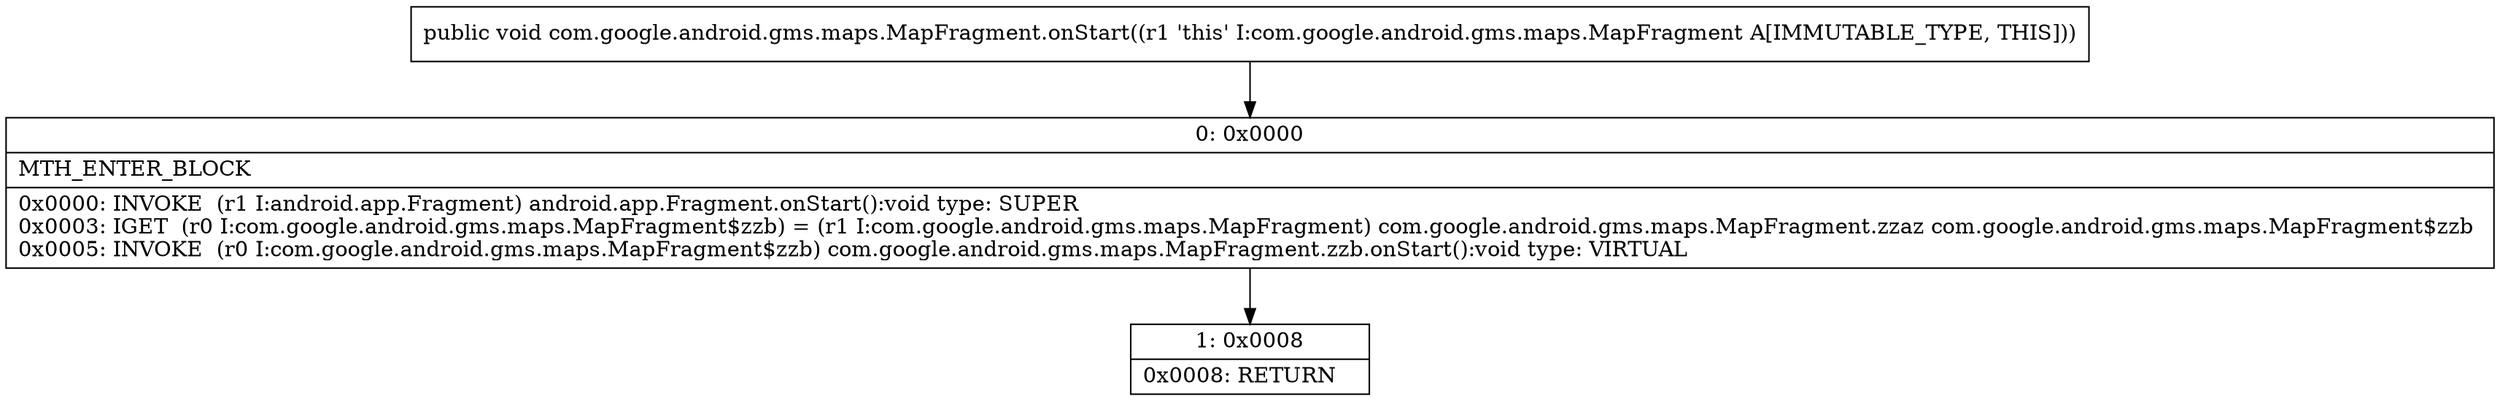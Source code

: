 digraph "CFG forcom.google.android.gms.maps.MapFragment.onStart()V" {
Node_0 [shape=record,label="{0\:\ 0x0000|MTH_ENTER_BLOCK\l|0x0000: INVOKE  (r1 I:android.app.Fragment) android.app.Fragment.onStart():void type: SUPER \l0x0003: IGET  (r0 I:com.google.android.gms.maps.MapFragment$zzb) = (r1 I:com.google.android.gms.maps.MapFragment) com.google.android.gms.maps.MapFragment.zzaz com.google.android.gms.maps.MapFragment$zzb \l0x0005: INVOKE  (r0 I:com.google.android.gms.maps.MapFragment$zzb) com.google.android.gms.maps.MapFragment.zzb.onStart():void type: VIRTUAL \l}"];
Node_1 [shape=record,label="{1\:\ 0x0008|0x0008: RETURN   \l}"];
MethodNode[shape=record,label="{public void com.google.android.gms.maps.MapFragment.onStart((r1 'this' I:com.google.android.gms.maps.MapFragment A[IMMUTABLE_TYPE, THIS])) }"];
MethodNode -> Node_0;
Node_0 -> Node_1;
}

